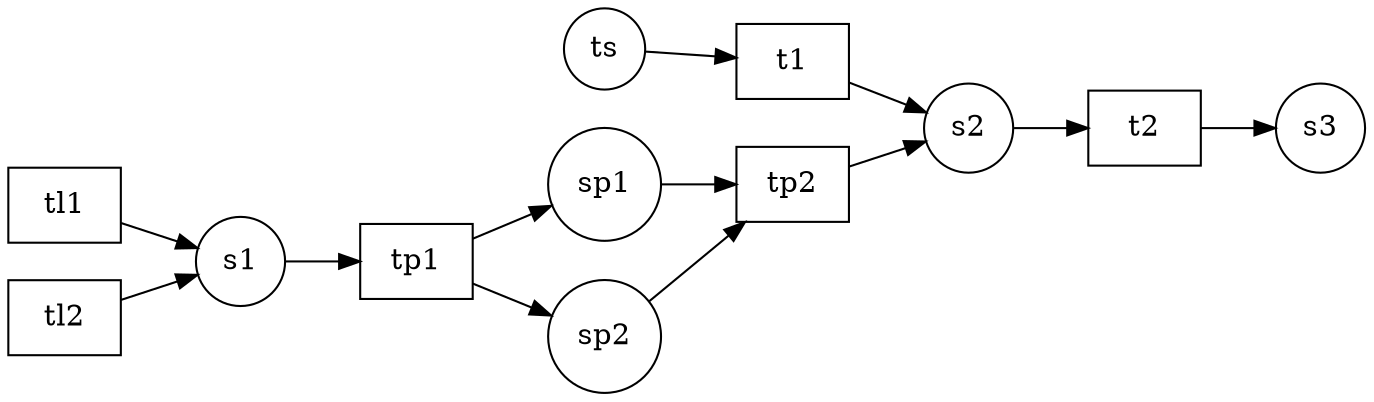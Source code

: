 digraph petrinet{
node[shape=circle];
rankdir=LR;
"s1";
"sp1";
"sp2";
"s2";
"s3";
"ts";
"tl1" [shape=box];
"tl2" [shape=box];
"tp1" [shape=box];
"tp2" [shape=box];
"t1" [shape=box];
"t2" [shape=box];
"s1"->"tp1"
"sp1"->"tp2"
"sp2"->"tp2"
"s2"->"t2"
"ts"->"t1"
"tl1"->"s1"
"tl2"->"s1"
"tp1"->"sp1"
"tp1"->"sp2"
"tp2"->"s2"
"t1"->"s2"
"t2"->"s3"
}